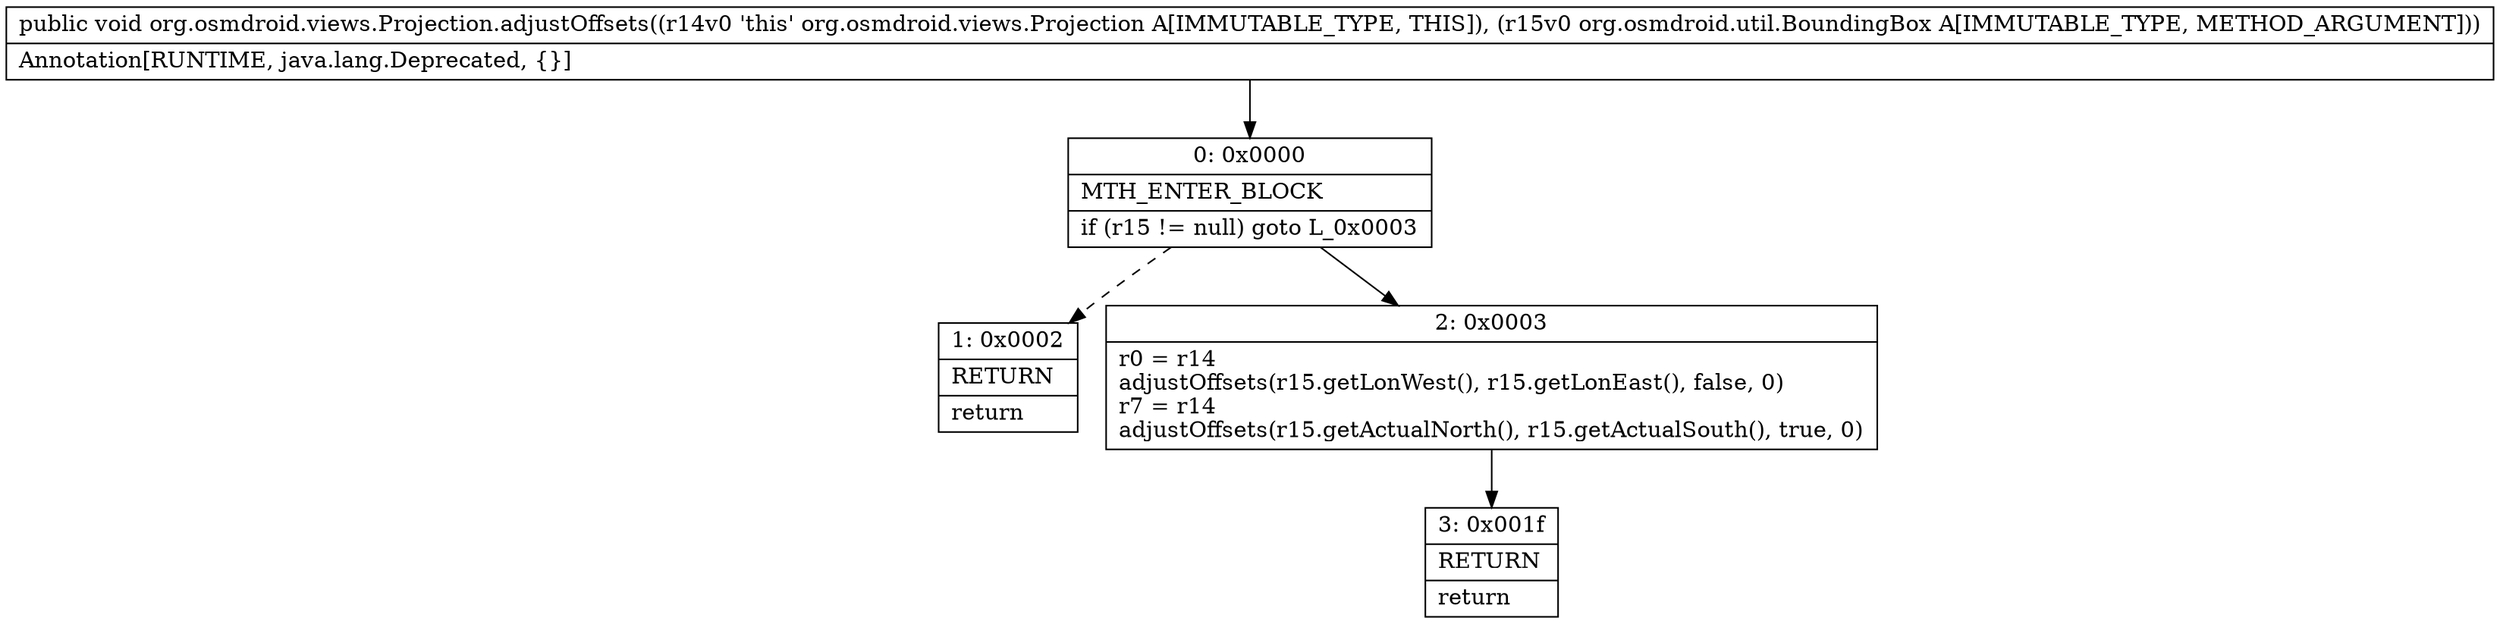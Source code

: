 digraph "CFG fororg.osmdroid.views.Projection.adjustOffsets(Lorg\/osmdroid\/util\/BoundingBox;)V" {
Node_0 [shape=record,label="{0\:\ 0x0000|MTH_ENTER_BLOCK\l|if (r15 != null) goto L_0x0003\l}"];
Node_1 [shape=record,label="{1\:\ 0x0002|RETURN\l|return\l}"];
Node_2 [shape=record,label="{2\:\ 0x0003|r0 = r14\ladjustOffsets(r15.getLonWest(), r15.getLonEast(), false, 0)\lr7 = r14\ladjustOffsets(r15.getActualNorth(), r15.getActualSouth(), true, 0)\l}"];
Node_3 [shape=record,label="{3\:\ 0x001f|RETURN\l|return\l}"];
MethodNode[shape=record,label="{public void org.osmdroid.views.Projection.adjustOffsets((r14v0 'this' org.osmdroid.views.Projection A[IMMUTABLE_TYPE, THIS]), (r15v0 org.osmdroid.util.BoundingBox A[IMMUTABLE_TYPE, METHOD_ARGUMENT]))  | Annotation[RUNTIME, java.lang.Deprecated, \{\}]\l}"];
MethodNode -> Node_0;
Node_0 -> Node_1[style=dashed];
Node_0 -> Node_2;
Node_2 -> Node_3;
}

